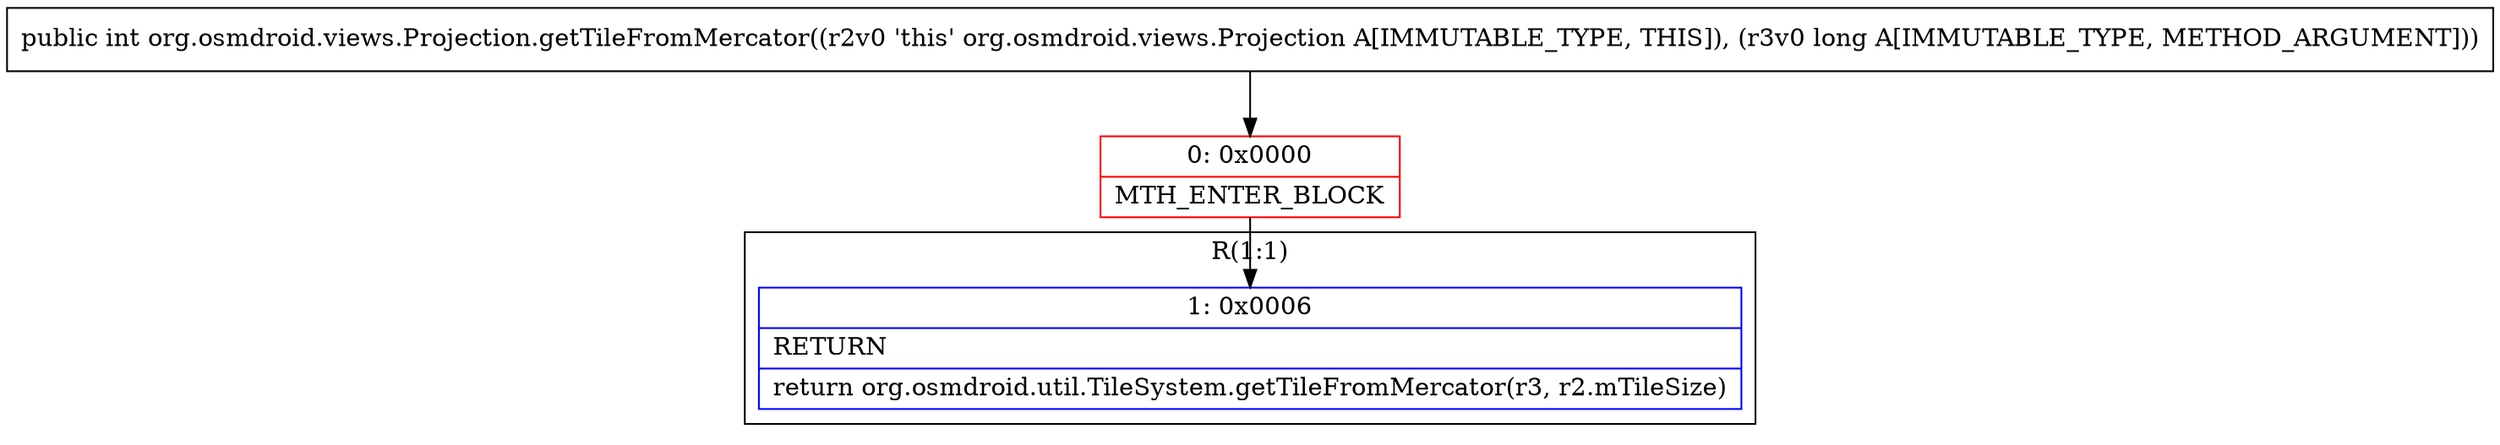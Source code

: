 digraph "CFG fororg.osmdroid.views.Projection.getTileFromMercator(J)I" {
subgraph cluster_Region_397253997 {
label = "R(1:1)";
node [shape=record,color=blue];
Node_1 [shape=record,label="{1\:\ 0x0006|RETURN\l|return org.osmdroid.util.TileSystem.getTileFromMercator(r3, r2.mTileSize)\l}"];
}
Node_0 [shape=record,color=red,label="{0\:\ 0x0000|MTH_ENTER_BLOCK\l}"];
MethodNode[shape=record,label="{public int org.osmdroid.views.Projection.getTileFromMercator((r2v0 'this' org.osmdroid.views.Projection A[IMMUTABLE_TYPE, THIS]), (r3v0 long A[IMMUTABLE_TYPE, METHOD_ARGUMENT])) }"];
MethodNode -> Node_0;
Node_0 -> Node_1;
}


